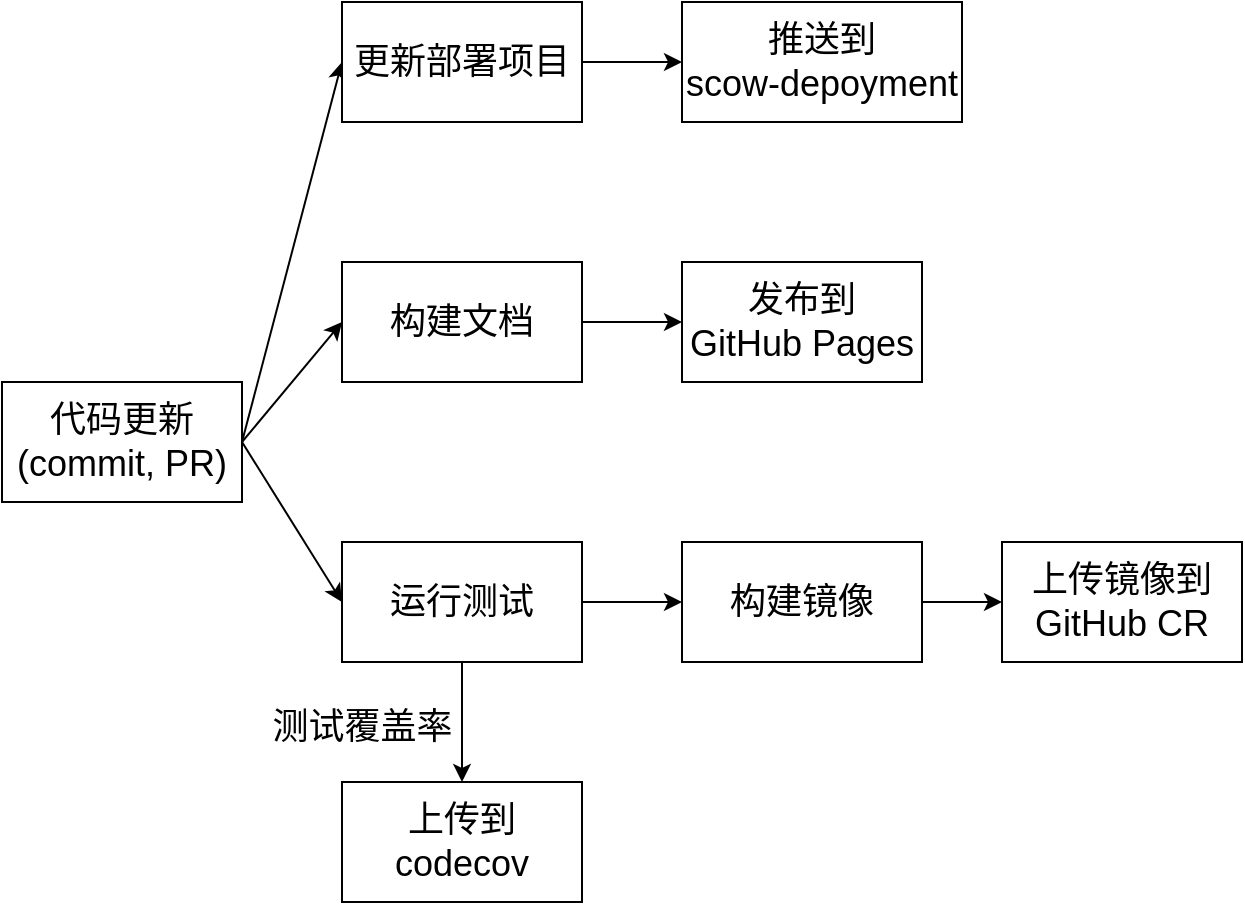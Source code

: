 <mxfile scale="2" border="0">
    <diagram id="CCmktOVLaJpoyg_8QXb8" name="Page-1">
        <mxGraphModel dx="628" dy="508" grid="1" gridSize="10" guides="1" tooltips="1" connect="1" arrows="1" fold="1" page="1" pageScale="1" pageWidth="827" pageHeight="1169" math="0" shadow="0">
            <root>
                <mxCell id="0"/>
                <mxCell id="1" parent="0"/>
                <mxCell id="7" value="" style="edgeStyle=none;exitX=1;exitY=0.5;exitDx=0;exitDy=0;entryX=0;entryY=0.5;entryDx=0;entryDy=0;fontSize=18;labelBackgroundColor=none;" parent="1" source="2" target="4" edge="1">
                    <mxGeometry relative="1" as="geometry"/>
                </mxCell>
                <mxCell id="8" value="" style="edgeStyle=none;exitX=1;exitY=0.5;exitDx=0;exitDy=0;entryX=0;entryY=0.5;entryDx=0;entryDy=0;fontSize=18;labelBackgroundColor=none;" parent="1" source="2" target="5" edge="1">
                    <mxGeometry relative="1" as="geometry"/>
                </mxCell>
                <mxCell id="22" style="edgeStyle=none;html=1;entryX=0;entryY=0.5;entryDx=0;entryDy=0;exitX=1;exitY=0.5;exitDx=0;exitDy=0;" edge="1" parent="1" source="2" target="21">
                    <mxGeometry relative="1" as="geometry"/>
                </mxCell>
                <mxCell id="2" value="代码更新&#10;(commit, PR)" style="rounded=0;whiteSpace=wrap;fontSize=18;labelBackgroundColor=none;" parent="1" vertex="1">
                    <mxGeometry x="110" y="320" width="120" height="60" as="geometry"/>
                </mxCell>
                <mxCell id="12" value="" style="edgeStyle=none;exitX=1;exitY=0.5;exitDx=0;exitDy=0;entryX=0;entryY=0.5;entryDx=0;entryDy=0;fontSize=18;labelBackgroundColor=none;" parent="1" source="4" target="11" edge="1">
                    <mxGeometry relative="1" as="geometry"/>
                </mxCell>
                <mxCell id="4" value="构建文档" style="rounded=0;whiteSpace=wrap;fontSize=18;labelBackgroundColor=none;" parent="1" vertex="1">
                    <mxGeometry x="280" y="260" width="120" height="60" as="geometry"/>
                </mxCell>
                <mxCell id="9" value="" style="edgeStyle=none;exitX=0.5;exitY=1;exitDx=0;exitDy=0;fontSize=18;labelBackgroundColor=none;" parent="1" source="5" target="6" edge="1">
                    <mxGeometry relative="1" as="geometry"/>
                </mxCell>
                <mxCell id="10" value="测试覆盖率" style="edgeLabel;align=center;verticalAlign=middle;resizable=0;points=[];fontSize=18;labelBackgroundColor=none;" parent="9" vertex="1" connectable="0">
                    <mxGeometry x="-0.404" y="-1" relative="1" as="geometry">
                        <mxPoint x="-49" y="12" as="offset"/>
                    </mxGeometry>
                </mxCell>
                <mxCell id="14" value="" style="edgeStyle=none;exitX=1;exitY=0.5;exitDx=0;exitDy=0;entryX=0;entryY=0.5;entryDx=0;entryDy=0;fontSize=18;labelBackgroundColor=none;" parent="1" source="5" target="13" edge="1">
                    <mxGeometry relative="1" as="geometry"/>
                </mxCell>
                <mxCell id="5" value="运行测试" style="rounded=0;whiteSpace=wrap;fontSize=18;labelBackgroundColor=none;" parent="1" vertex="1">
                    <mxGeometry x="280" y="400" width="120" height="60" as="geometry"/>
                </mxCell>
                <mxCell id="6" value="上传到codecov" style="rounded=0;whiteSpace=wrap;fontSize=18;labelBackgroundColor=none;" parent="1" vertex="1">
                    <mxGeometry x="280" y="520" width="120" height="60" as="geometry"/>
                </mxCell>
                <mxCell id="11" value="发布到&#10;GitHub Pages" style="rounded=0;whiteSpace=wrap;fontSize=18;labelBackgroundColor=none;" parent="1" vertex="1">
                    <mxGeometry x="450" y="260" width="120" height="60" as="geometry"/>
                </mxCell>
                <mxCell id="20" value="" style="edgeStyle=none;exitX=1;exitY=0.5;exitDx=0;exitDy=0;entryX=0;entryY=0.5;entryDx=0;entryDy=0;fontSize=18;labelBackgroundColor=none;" parent="1" source="13" target="17" edge="1">
                    <mxGeometry relative="1" as="geometry"/>
                </mxCell>
                <mxCell id="13" value="构建镜像" style="rounded=0;whiteSpace=wrap;fontSize=18;labelBackgroundColor=none;" parent="1" vertex="1">
                    <mxGeometry x="450" y="400" width="120" height="60" as="geometry"/>
                </mxCell>
                <mxCell id="17" value="上传镜像到GitHub CR" style="rounded=0;whiteSpace=wrap;fontSize=18;labelBackgroundColor=none;" parent="1" vertex="1">
                    <mxGeometry x="610" y="400" width="120" height="60" as="geometry"/>
                </mxCell>
                <mxCell id="24" style="edgeStyle=none;html=1;exitX=1;exitY=0.5;exitDx=0;exitDy=0;entryX=0;entryY=0.5;entryDx=0;entryDy=0;" edge="1" parent="1" source="21" target="23">
                    <mxGeometry relative="1" as="geometry"/>
                </mxCell>
                <mxCell id="21" value="更新部署项目" style="rounded=0;whiteSpace=wrap;fontSize=18;labelBackgroundColor=none;" vertex="1" parent="1">
                    <mxGeometry x="280" y="130" width="120" height="60" as="geometry"/>
                </mxCell>
                <mxCell id="23" value="推送到&#10;scow-depoyment" style="rounded=0;whiteSpace=wrap;fontSize=18;labelBackgroundColor=none;" vertex="1" parent="1">
                    <mxGeometry x="450" y="130" width="140" height="60" as="geometry"/>
                </mxCell>
            </root>
        </mxGraphModel>
    </diagram>
</mxfile>
